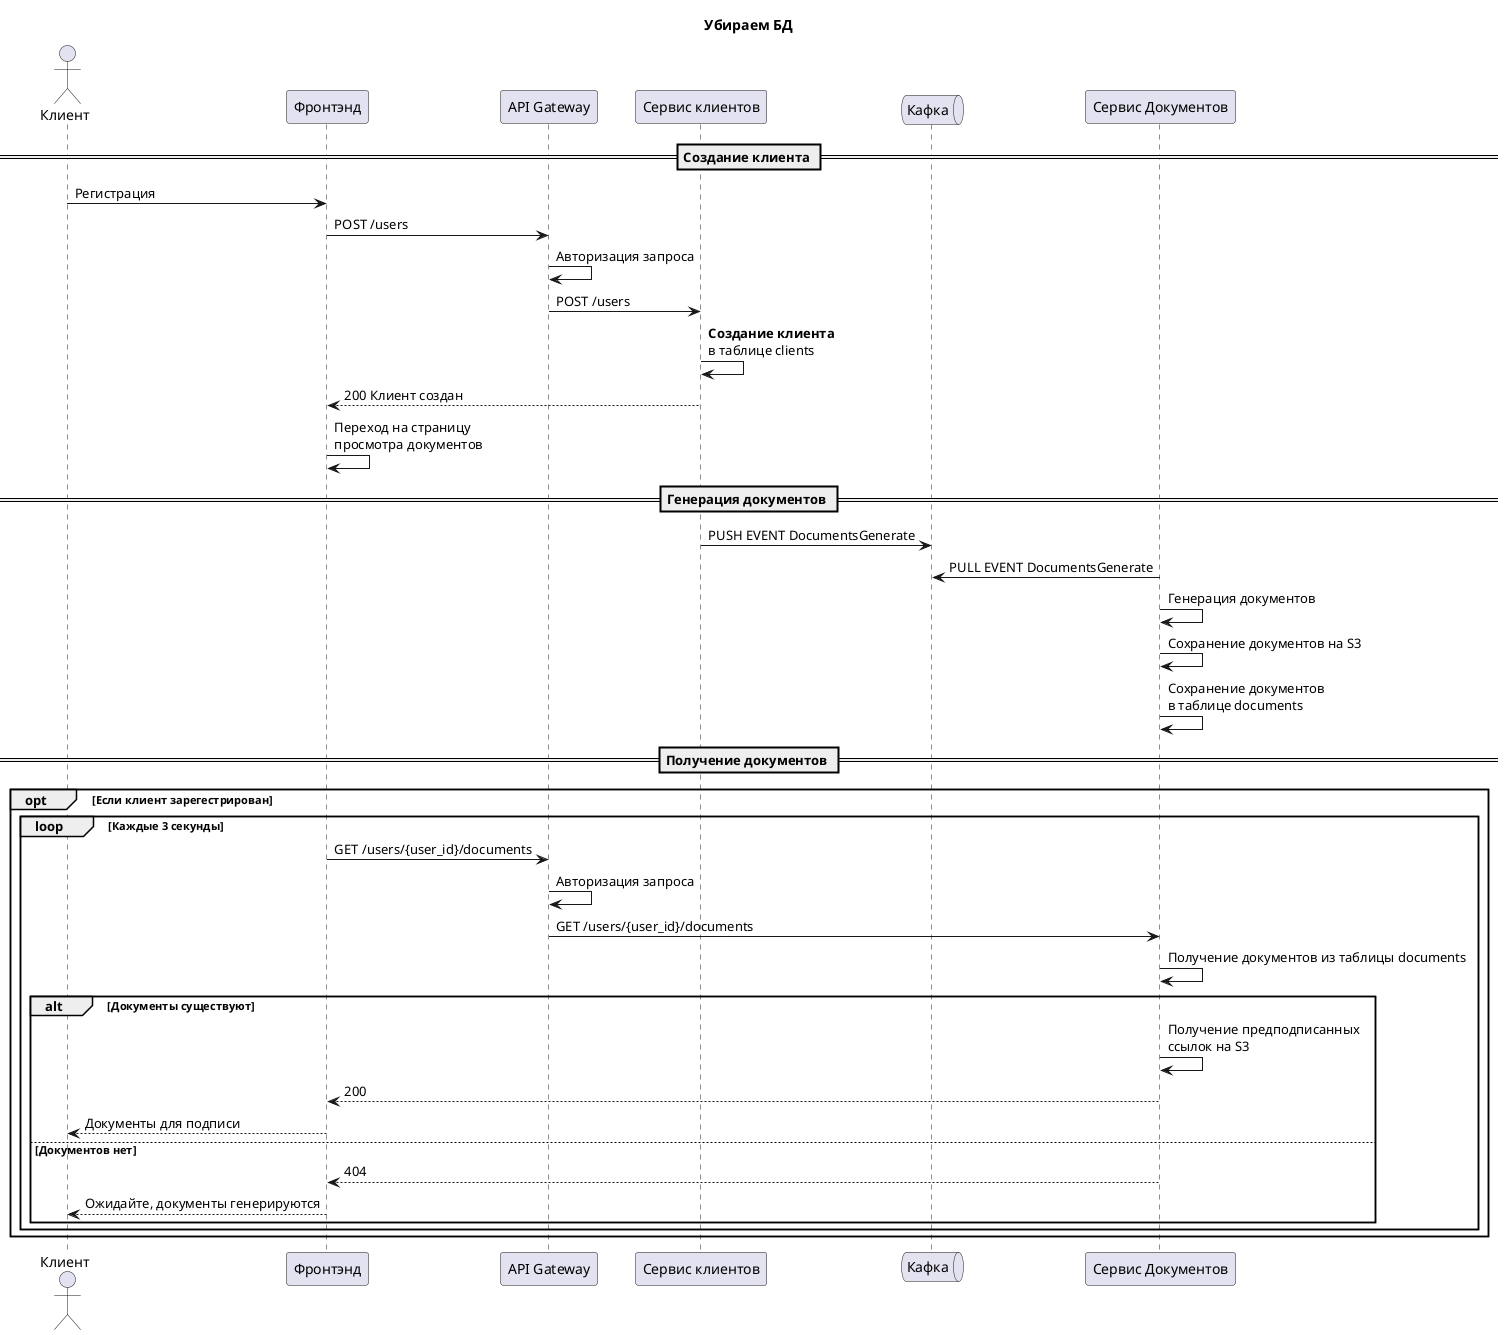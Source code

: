 @startuml Широкая диаграмма

title Убираем БД

'__ АКТОРЫ __
actor "Клиент" as Client
participant "Фронтэнд" as Frontend
participant "API Gateway" as API_Gateway
participant "Сервис клиентов" as Service_Clients
queue "Кафка" as Kafka
participant "Сервис Документов" as Service_Documents

'__ ВЗАИМОДЕЙСТВИЕ __
== Создание клиента ==
Client -> Frontend : Регистрация
Frontend -> API_Gateway : POST /users
API_Gateway -> API_Gateway : Авторизация запроса
API_Gateway -> Service_Clients: POST /users
Service_Clients-> Service_Clients : <b>Создание клиента</b> \nв таблице clients
Service_Clients --> Frontend : 200 Клиент создан
Frontend -> Frontend : Переход на страницу \nпросмотра документов 

== Генерация документов ==
Service_Clients-> Kafka : PUSH EVENT DocumentsGenerate
Service_Documents -> Kafka : PULL EVENT DocumentsGenerate
Service_Documents -> Service_Documents : Генерация документов
Service_Documents -> Service_Documents : Сохранение документов на S3
Service_Documents -> Service_Documents : Сохранение документов \nв таблице documents


== Получение документов ==
opt Если клиент зарегестрирован
    loop Каждые 3 секунды
        Frontend -> API_Gateway : GET /users/{user_id}/documents
        API_Gateway -> API_Gateway : Авторизация запроса
        API_Gateway -> Service_Documents : GET /users/{user_id}/documents
        Service_Documents -> Service_Documents : Получение документов из таблицы documents
        alt Документы существуют
            Service_Documents -> Service_Documents : Получение предподписанных \nссылок на S3
            Service_Documents --> Frontend : 200
            Frontend --> Client : Документы для подписи
        else Документов нет
            Service_Documents --> Frontend : 404
            Frontend --> Client : Ожидайте, документы генерируются
        end
    end
end

@enduml